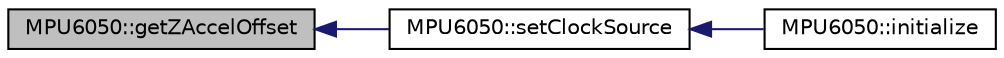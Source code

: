 digraph "MPU6050::getZAccelOffset"
{
  edge [fontname="Helvetica",fontsize="10",labelfontname="Helvetica",labelfontsize="10"];
  node [fontname="Helvetica",fontsize="10",shape=record];
  rankdir="LR";
  Node596 [label="MPU6050::getZAccelOffset",height=0.2,width=0.4,color="black", fillcolor="grey75", style="filled", fontcolor="black"];
  Node596 -> Node597 [dir="back",color="midnightblue",fontsize="10",style="solid",fontname="Helvetica"];
  Node597 [label="MPU6050::setClockSource",height=0.2,width=0.4,color="black", fillcolor="white", style="filled",URL="$class_m_p_u6050.html#a4c1cd147d038e024bdeaa053c4d77734",tooltip="Set clock source setting. "];
  Node597 -> Node598 [dir="back",color="midnightblue",fontsize="10",style="solid",fontname="Helvetica"];
  Node598 [label="MPU6050::initialize",height=0.2,width=0.4,color="black", fillcolor="white", style="filled",URL="$class_m_p_u6050.html#abd8fc6c18adf158011118fbccc7e7054",tooltip="Power on and prepare for general usage. "];
}

